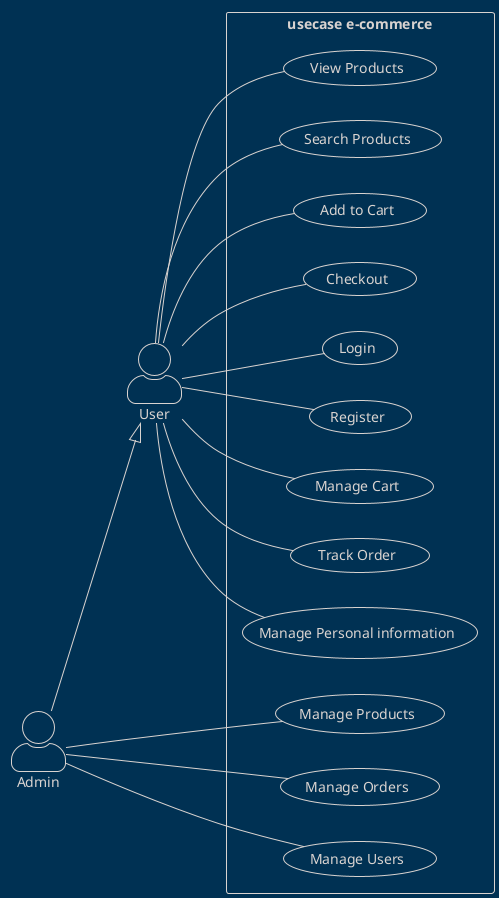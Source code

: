 @startuml usecase e-commerce
left to right direction
skinparam actorStyle awesome
!theme blueprint
actor User as U
actor Admin as A

rectangle "usecase e-commerce" {

    usecase "View Products" as UC1
    usecase "Search Products" as UC2
    usecase "Add to Cart" as UC3
    usecase "Checkout" as UC4
    usecase "Login" as UC5
    usecase "Register" as UC6
    usecase "Manage Cart" as UC7
    usecase "Track Order" as UC8
    usecase "Manage Personal information" as UC9

    usecase "Manage Products" as UCA1
    usecase "Manage Orders" as UCA2
    usecase "Manage Users" as UCA3

    U -- UC1
    U -- UC2
    U -- UC3
    U -- UC4
    U -- UC5
    U -- UC6
    U -- UC7
    U -- UC8
    U -- UC9
  
    A --|> U 

    A -- UCA1
    A -- UCA2
    A -- UCA3
}

@enduml
